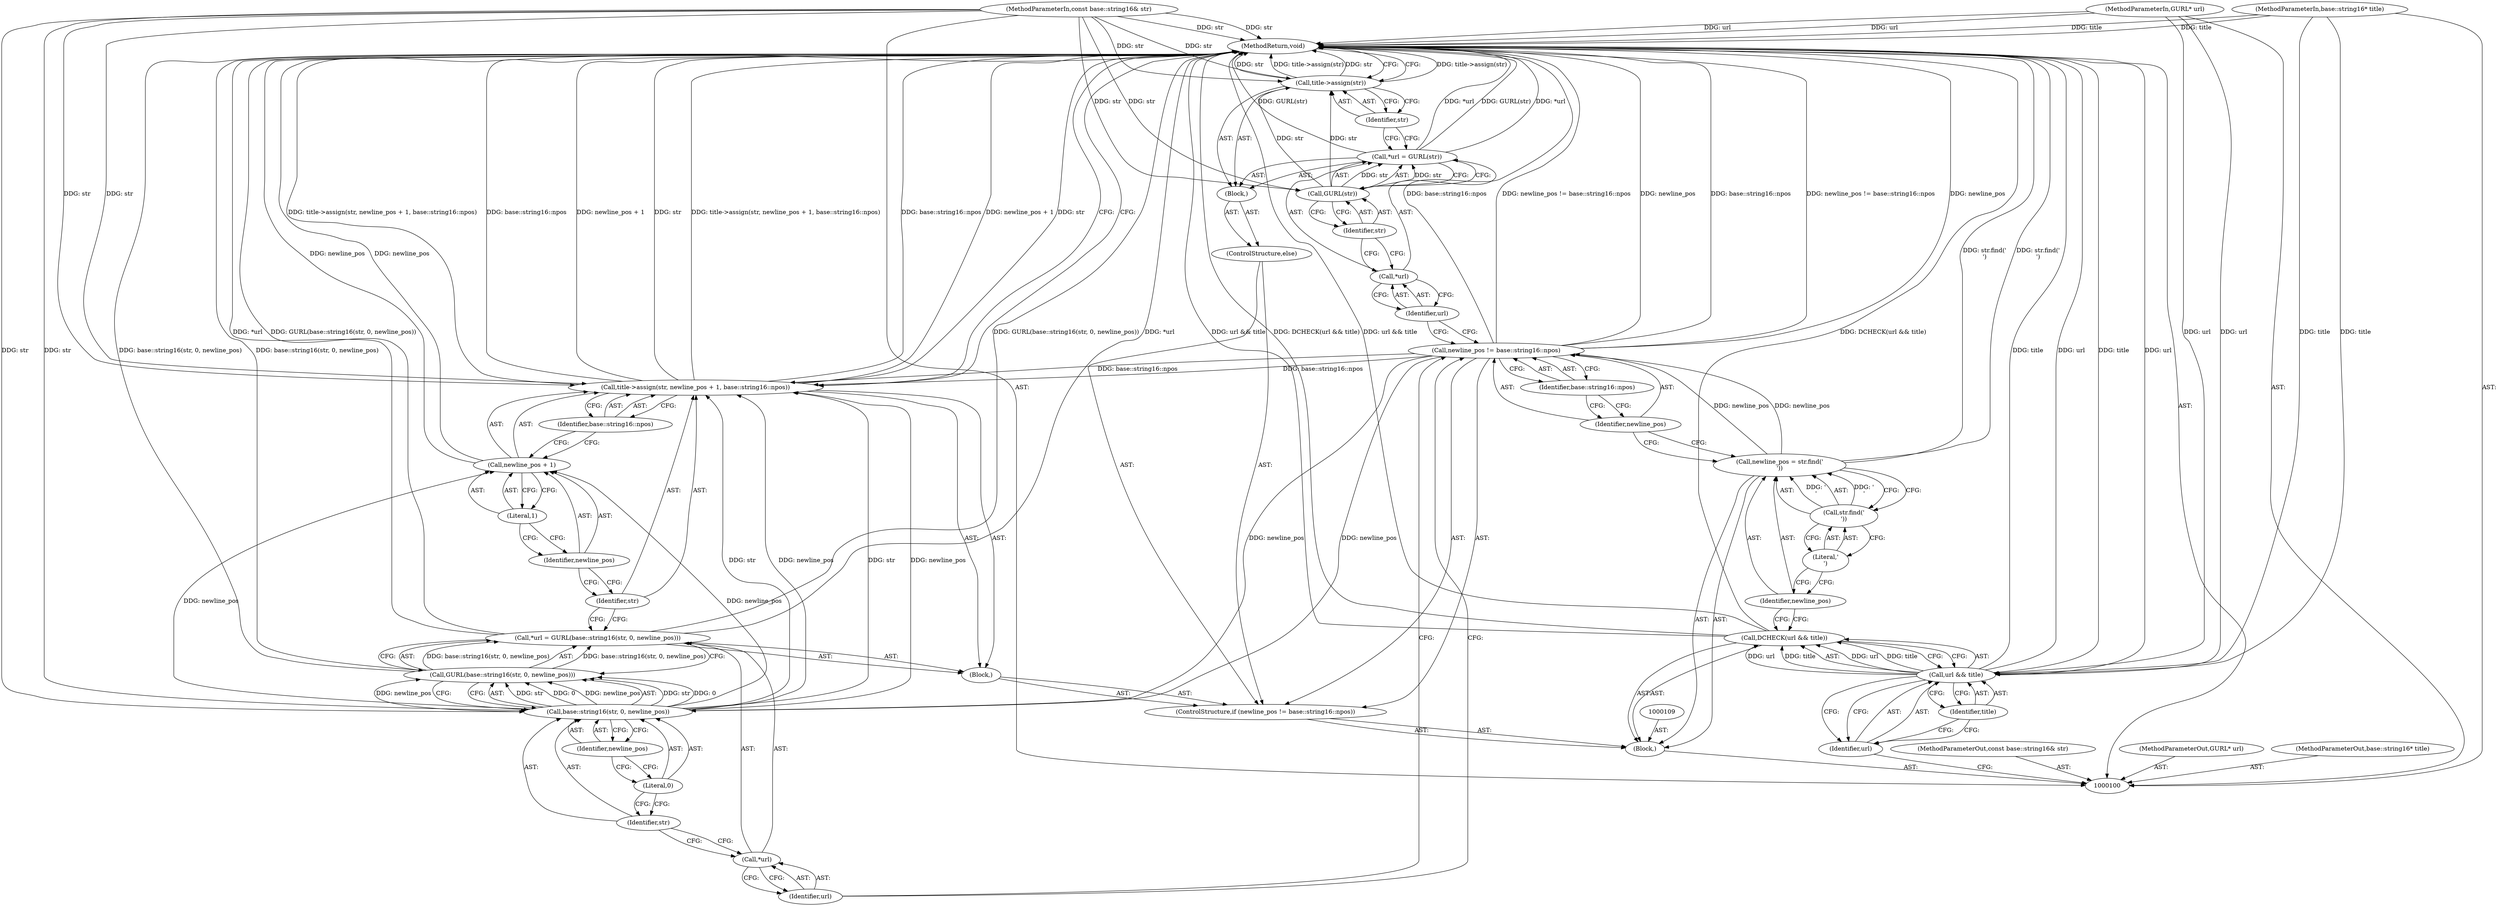 digraph "0_Chrome_e93dc535728da259ec16d1c3cc393f80b25f64ae_11" {
"1000142" [label="(MethodReturn,void)"];
"1000101" [label="(MethodParameterIn,const base::string16& str)"];
"1000198" [label="(MethodParameterOut,const base::string16& str)"];
"1000138" [label="(Call,GURL(str))"];
"1000139" [label="(Identifier,str)"];
"1000135" [label="(Call,*url = GURL(str))"];
"1000136" [label="(Call,*url)"];
"1000137" [label="(Identifier,url)"];
"1000141" [label="(Identifier,str)"];
"1000140" [label="(Call,title->assign(str))"];
"1000102" [label="(MethodParameterIn,GURL* url)"];
"1000199" [label="(MethodParameterOut,GURL* url)"];
"1000103" [label="(MethodParameterIn,base::string16* title)"];
"1000200" [label="(MethodParameterOut,base::string16* title)"];
"1000104" [label="(Block,)"];
"1000106" [label="(Call,url && title)"];
"1000107" [label="(Identifier,url)"];
"1000108" [label="(Identifier,title)"];
"1000105" [label="(Call,DCHECK(url && title))"];
"1000110" [label="(Call,newline_pos = str.find('\n'))"];
"1000111" [label="(Identifier,newline_pos)"];
"1000112" [label="(Call,str.find('\n'))"];
"1000113" [label="(Literal,'\n')"];
"1000117" [label="(Identifier,base::string16::npos)"];
"1000114" [label="(ControlStructure,if (newline_pos != base::string16::npos))"];
"1000118" [label="(Block,)"];
"1000115" [label="(Call,newline_pos != base::string16::npos)"];
"1000116" [label="(Identifier,newline_pos)"];
"1000122" [label="(Call,GURL(base::string16(str, 0, newline_pos)))"];
"1000123" [label="(Call,base::string16(str, 0, newline_pos))"];
"1000124" [label="(Identifier,str)"];
"1000125" [label="(Literal,0)"];
"1000126" [label="(Identifier,newline_pos)"];
"1000119" [label="(Call,*url = GURL(base::string16(str, 0, newline_pos)))"];
"1000120" [label="(Call,*url)"];
"1000121" [label="(Identifier,url)"];
"1000128" [label="(Identifier,str)"];
"1000129" [label="(Call,newline_pos + 1)"];
"1000130" [label="(Identifier,newline_pos)"];
"1000131" [label="(Literal,1)"];
"1000132" [label="(Identifier,base::string16::npos)"];
"1000127" [label="(Call,title->assign(str, newline_pos + 1, base::string16::npos))"];
"1000134" [label="(Block,)"];
"1000133" [label="(ControlStructure,else)"];
"1000142" -> "1000100"  [label="AST: "];
"1000142" -> "1000127"  [label="CFG: "];
"1000142" -> "1000140"  [label="CFG: "];
"1000115" -> "1000142"  [label="DDG: base::string16::npos"];
"1000115" -> "1000142"  [label="DDG: newline_pos != base::string16::npos"];
"1000115" -> "1000142"  [label="DDG: newline_pos"];
"1000129" -> "1000142"  [label="DDG: newline_pos"];
"1000106" -> "1000142"  [label="DDG: title"];
"1000106" -> "1000142"  [label="DDG: url"];
"1000105" -> "1000142"  [label="DDG: DCHECK(url && title)"];
"1000105" -> "1000142"  [label="DDG: url && title"];
"1000140" -> "1000142"  [label="DDG: title->assign(str)"];
"1000140" -> "1000142"  [label="DDG: str"];
"1000127" -> "1000142"  [label="DDG: title->assign(str, newline_pos + 1, base::string16::npos)"];
"1000127" -> "1000142"  [label="DDG: base::string16::npos"];
"1000127" -> "1000142"  [label="DDG: newline_pos + 1"];
"1000127" -> "1000142"  [label="DDG: str"];
"1000122" -> "1000142"  [label="DDG: base::string16(str, 0, newline_pos)"];
"1000103" -> "1000142"  [label="DDG: title"];
"1000102" -> "1000142"  [label="DDG: url"];
"1000110" -> "1000142"  [label="DDG: str.find('\n')"];
"1000101" -> "1000142"  [label="DDG: str"];
"1000119" -> "1000142"  [label="DDG: *url"];
"1000119" -> "1000142"  [label="DDG: GURL(base::string16(str, 0, newline_pos))"];
"1000135" -> "1000142"  [label="DDG: *url"];
"1000135" -> "1000142"  [label="DDG: GURL(str)"];
"1000101" -> "1000100"  [label="AST: "];
"1000101" -> "1000142"  [label="DDG: str"];
"1000101" -> "1000123"  [label="DDG: str"];
"1000101" -> "1000127"  [label="DDG: str"];
"1000101" -> "1000138"  [label="DDG: str"];
"1000101" -> "1000140"  [label="DDG: str"];
"1000198" -> "1000100"  [label="AST: "];
"1000138" -> "1000135"  [label="AST: "];
"1000138" -> "1000139"  [label="CFG: "];
"1000139" -> "1000138"  [label="AST: "];
"1000135" -> "1000138"  [label="CFG: "];
"1000138" -> "1000135"  [label="DDG: str"];
"1000101" -> "1000138"  [label="DDG: str"];
"1000138" -> "1000140"  [label="DDG: str"];
"1000139" -> "1000138"  [label="AST: "];
"1000139" -> "1000136"  [label="CFG: "];
"1000138" -> "1000139"  [label="CFG: "];
"1000135" -> "1000134"  [label="AST: "];
"1000135" -> "1000138"  [label="CFG: "];
"1000136" -> "1000135"  [label="AST: "];
"1000138" -> "1000135"  [label="AST: "];
"1000141" -> "1000135"  [label="CFG: "];
"1000135" -> "1000142"  [label="DDG: *url"];
"1000135" -> "1000142"  [label="DDG: GURL(str)"];
"1000138" -> "1000135"  [label="DDG: str"];
"1000136" -> "1000135"  [label="AST: "];
"1000136" -> "1000137"  [label="CFG: "];
"1000137" -> "1000136"  [label="AST: "];
"1000139" -> "1000136"  [label="CFG: "];
"1000137" -> "1000136"  [label="AST: "];
"1000137" -> "1000115"  [label="CFG: "];
"1000136" -> "1000137"  [label="CFG: "];
"1000141" -> "1000140"  [label="AST: "];
"1000141" -> "1000135"  [label="CFG: "];
"1000140" -> "1000141"  [label="CFG: "];
"1000140" -> "1000134"  [label="AST: "];
"1000140" -> "1000141"  [label="CFG: "];
"1000141" -> "1000140"  [label="AST: "];
"1000142" -> "1000140"  [label="CFG: "];
"1000140" -> "1000142"  [label="DDG: title->assign(str)"];
"1000140" -> "1000142"  [label="DDG: str"];
"1000138" -> "1000140"  [label="DDG: str"];
"1000101" -> "1000140"  [label="DDG: str"];
"1000102" -> "1000100"  [label="AST: "];
"1000102" -> "1000142"  [label="DDG: url"];
"1000102" -> "1000106"  [label="DDG: url"];
"1000199" -> "1000100"  [label="AST: "];
"1000103" -> "1000100"  [label="AST: "];
"1000103" -> "1000142"  [label="DDG: title"];
"1000103" -> "1000106"  [label="DDG: title"];
"1000200" -> "1000100"  [label="AST: "];
"1000104" -> "1000100"  [label="AST: "];
"1000105" -> "1000104"  [label="AST: "];
"1000109" -> "1000104"  [label="AST: "];
"1000110" -> "1000104"  [label="AST: "];
"1000114" -> "1000104"  [label="AST: "];
"1000106" -> "1000105"  [label="AST: "];
"1000106" -> "1000107"  [label="CFG: "];
"1000106" -> "1000108"  [label="CFG: "];
"1000107" -> "1000106"  [label="AST: "];
"1000108" -> "1000106"  [label="AST: "];
"1000105" -> "1000106"  [label="CFG: "];
"1000106" -> "1000142"  [label="DDG: title"];
"1000106" -> "1000142"  [label="DDG: url"];
"1000106" -> "1000105"  [label="DDG: url"];
"1000106" -> "1000105"  [label="DDG: title"];
"1000102" -> "1000106"  [label="DDG: url"];
"1000103" -> "1000106"  [label="DDG: title"];
"1000107" -> "1000106"  [label="AST: "];
"1000107" -> "1000100"  [label="CFG: "];
"1000108" -> "1000107"  [label="CFG: "];
"1000106" -> "1000107"  [label="CFG: "];
"1000108" -> "1000106"  [label="AST: "];
"1000108" -> "1000107"  [label="CFG: "];
"1000106" -> "1000108"  [label="CFG: "];
"1000105" -> "1000104"  [label="AST: "];
"1000105" -> "1000106"  [label="CFG: "];
"1000106" -> "1000105"  [label="AST: "];
"1000111" -> "1000105"  [label="CFG: "];
"1000105" -> "1000142"  [label="DDG: DCHECK(url && title)"];
"1000105" -> "1000142"  [label="DDG: url && title"];
"1000106" -> "1000105"  [label="DDG: url"];
"1000106" -> "1000105"  [label="DDG: title"];
"1000110" -> "1000104"  [label="AST: "];
"1000110" -> "1000112"  [label="CFG: "];
"1000111" -> "1000110"  [label="AST: "];
"1000112" -> "1000110"  [label="AST: "];
"1000116" -> "1000110"  [label="CFG: "];
"1000110" -> "1000142"  [label="DDG: str.find('\n')"];
"1000112" -> "1000110"  [label="DDG: '\n'"];
"1000110" -> "1000115"  [label="DDG: newline_pos"];
"1000111" -> "1000110"  [label="AST: "];
"1000111" -> "1000105"  [label="CFG: "];
"1000113" -> "1000111"  [label="CFG: "];
"1000112" -> "1000110"  [label="AST: "];
"1000112" -> "1000113"  [label="CFG: "];
"1000113" -> "1000112"  [label="AST: "];
"1000110" -> "1000112"  [label="CFG: "];
"1000112" -> "1000110"  [label="DDG: '\n'"];
"1000113" -> "1000112"  [label="AST: "];
"1000113" -> "1000111"  [label="CFG: "];
"1000112" -> "1000113"  [label="CFG: "];
"1000117" -> "1000115"  [label="AST: "];
"1000117" -> "1000116"  [label="CFG: "];
"1000115" -> "1000117"  [label="CFG: "];
"1000114" -> "1000104"  [label="AST: "];
"1000115" -> "1000114"  [label="AST: "];
"1000118" -> "1000114"  [label="AST: "];
"1000133" -> "1000114"  [label="AST: "];
"1000118" -> "1000114"  [label="AST: "];
"1000119" -> "1000118"  [label="AST: "];
"1000127" -> "1000118"  [label="AST: "];
"1000115" -> "1000114"  [label="AST: "];
"1000115" -> "1000117"  [label="CFG: "];
"1000116" -> "1000115"  [label="AST: "];
"1000117" -> "1000115"  [label="AST: "];
"1000121" -> "1000115"  [label="CFG: "];
"1000137" -> "1000115"  [label="CFG: "];
"1000115" -> "1000142"  [label="DDG: base::string16::npos"];
"1000115" -> "1000142"  [label="DDG: newline_pos != base::string16::npos"];
"1000115" -> "1000142"  [label="DDG: newline_pos"];
"1000110" -> "1000115"  [label="DDG: newline_pos"];
"1000115" -> "1000123"  [label="DDG: newline_pos"];
"1000115" -> "1000127"  [label="DDG: base::string16::npos"];
"1000116" -> "1000115"  [label="AST: "];
"1000116" -> "1000110"  [label="CFG: "];
"1000117" -> "1000116"  [label="CFG: "];
"1000122" -> "1000119"  [label="AST: "];
"1000122" -> "1000123"  [label="CFG: "];
"1000123" -> "1000122"  [label="AST: "];
"1000119" -> "1000122"  [label="CFG: "];
"1000122" -> "1000142"  [label="DDG: base::string16(str, 0, newline_pos)"];
"1000122" -> "1000119"  [label="DDG: base::string16(str, 0, newline_pos)"];
"1000123" -> "1000122"  [label="DDG: str"];
"1000123" -> "1000122"  [label="DDG: 0"];
"1000123" -> "1000122"  [label="DDG: newline_pos"];
"1000123" -> "1000122"  [label="AST: "];
"1000123" -> "1000126"  [label="CFG: "];
"1000124" -> "1000123"  [label="AST: "];
"1000125" -> "1000123"  [label="AST: "];
"1000126" -> "1000123"  [label="AST: "];
"1000122" -> "1000123"  [label="CFG: "];
"1000123" -> "1000122"  [label="DDG: str"];
"1000123" -> "1000122"  [label="DDG: 0"];
"1000123" -> "1000122"  [label="DDG: newline_pos"];
"1000101" -> "1000123"  [label="DDG: str"];
"1000115" -> "1000123"  [label="DDG: newline_pos"];
"1000123" -> "1000127"  [label="DDG: str"];
"1000123" -> "1000127"  [label="DDG: newline_pos"];
"1000123" -> "1000129"  [label="DDG: newline_pos"];
"1000124" -> "1000123"  [label="AST: "];
"1000124" -> "1000120"  [label="CFG: "];
"1000125" -> "1000124"  [label="CFG: "];
"1000125" -> "1000123"  [label="AST: "];
"1000125" -> "1000124"  [label="CFG: "];
"1000126" -> "1000125"  [label="CFG: "];
"1000126" -> "1000123"  [label="AST: "];
"1000126" -> "1000125"  [label="CFG: "];
"1000123" -> "1000126"  [label="CFG: "];
"1000119" -> "1000118"  [label="AST: "];
"1000119" -> "1000122"  [label="CFG: "];
"1000120" -> "1000119"  [label="AST: "];
"1000122" -> "1000119"  [label="AST: "];
"1000128" -> "1000119"  [label="CFG: "];
"1000119" -> "1000142"  [label="DDG: *url"];
"1000119" -> "1000142"  [label="DDG: GURL(base::string16(str, 0, newline_pos))"];
"1000122" -> "1000119"  [label="DDG: base::string16(str, 0, newline_pos)"];
"1000120" -> "1000119"  [label="AST: "];
"1000120" -> "1000121"  [label="CFG: "];
"1000121" -> "1000120"  [label="AST: "];
"1000124" -> "1000120"  [label="CFG: "];
"1000121" -> "1000120"  [label="AST: "];
"1000121" -> "1000115"  [label="CFG: "];
"1000120" -> "1000121"  [label="CFG: "];
"1000128" -> "1000127"  [label="AST: "];
"1000128" -> "1000119"  [label="CFG: "];
"1000130" -> "1000128"  [label="CFG: "];
"1000129" -> "1000127"  [label="AST: "];
"1000129" -> "1000131"  [label="CFG: "];
"1000130" -> "1000129"  [label="AST: "];
"1000131" -> "1000129"  [label="AST: "];
"1000132" -> "1000129"  [label="CFG: "];
"1000129" -> "1000142"  [label="DDG: newline_pos"];
"1000123" -> "1000129"  [label="DDG: newline_pos"];
"1000130" -> "1000129"  [label="AST: "];
"1000130" -> "1000128"  [label="CFG: "];
"1000131" -> "1000130"  [label="CFG: "];
"1000131" -> "1000129"  [label="AST: "];
"1000131" -> "1000130"  [label="CFG: "];
"1000129" -> "1000131"  [label="CFG: "];
"1000132" -> "1000127"  [label="AST: "];
"1000132" -> "1000129"  [label="CFG: "];
"1000127" -> "1000132"  [label="CFG: "];
"1000127" -> "1000118"  [label="AST: "];
"1000127" -> "1000132"  [label="CFG: "];
"1000128" -> "1000127"  [label="AST: "];
"1000129" -> "1000127"  [label="AST: "];
"1000132" -> "1000127"  [label="AST: "];
"1000142" -> "1000127"  [label="CFG: "];
"1000127" -> "1000142"  [label="DDG: title->assign(str, newline_pos + 1, base::string16::npos)"];
"1000127" -> "1000142"  [label="DDG: base::string16::npos"];
"1000127" -> "1000142"  [label="DDG: newline_pos + 1"];
"1000127" -> "1000142"  [label="DDG: str"];
"1000123" -> "1000127"  [label="DDG: str"];
"1000123" -> "1000127"  [label="DDG: newline_pos"];
"1000101" -> "1000127"  [label="DDG: str"];
"1000115" -> "1000127"  [label="DDG: base::string16::npos"];
"1000134" -> "1000133"  [label="AST: "];
"1000135" -> "1000134"  [label="AST: "];
"1000140" -> "1000134"  [label="AST: "];
"1000133" -> "1000114"  [label="AST: "];
"1000134" -> "1000133"  [label="AST: "];
}
